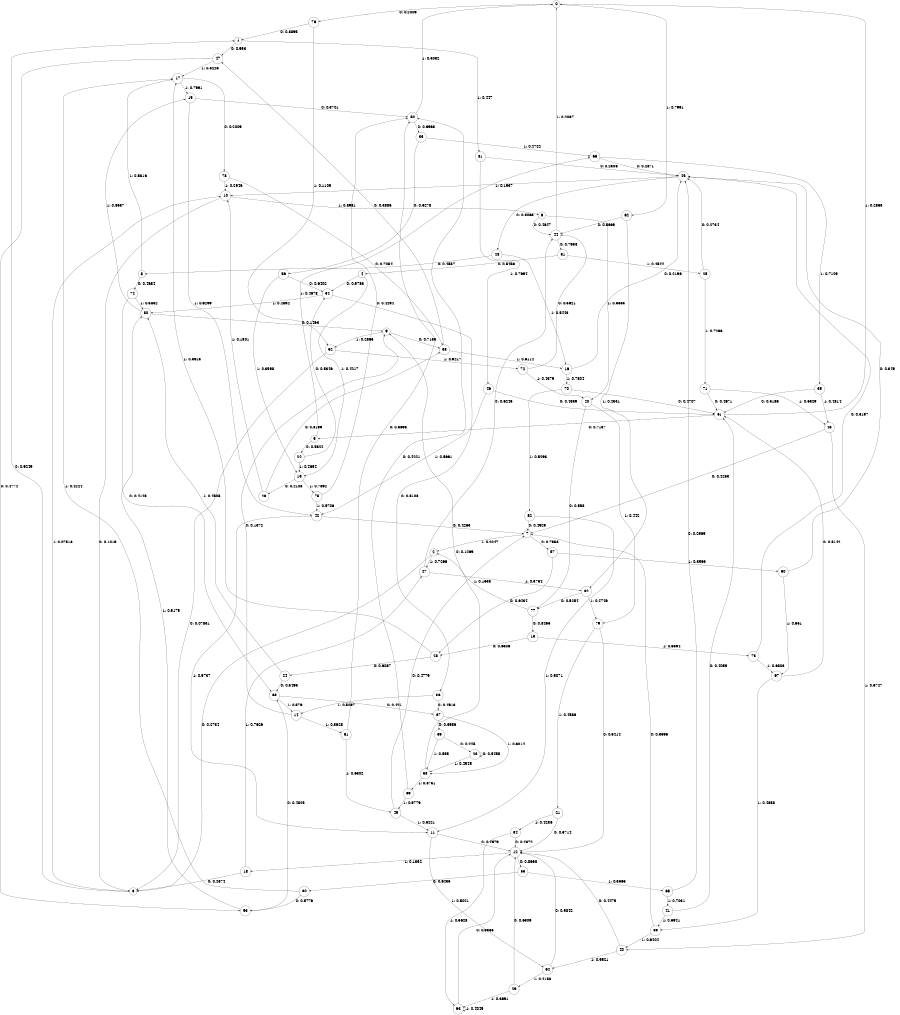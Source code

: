 digraph "ch8concat_phase3_L8" {
size = "6,8.5";
ratio = "fill";
node [shape = circle];
node [fontsize = 24];
edge [fontsize = 24];
0 -> 76 [label = "0: 0.2009   "];
0 -> 62 [label = "1: 0.7991   "];
1 -> 47 [label = "0: 0.553    "];
1 -> 81 [label = "1: 0.447    "];
2 -> 3 [label = "0: 0.2734   "];
2 -> 27 [label = "1: 0.7266   "];
3 -> 1 [label = "0: 0.9249   "];
3 -> 10 [label = "1: 0.07513  "];
4 -> 54 [label = "0: 0.5783   "];
4 -> 19 [label = "1: 0.4217   "];
5 -> 22 [label = "0: 0.5322   "];
5 -> 66 [label = "1: 0.4678   "];
6 -> 44 [label = "0: 0.4647   "];
6 -> 20 [label = "1: 0.5353   "];
7 -> 57 [label = "0: 0.7953   "];
7 -> 2 [label = "1: 0.2047   "];
8 -> 74 [label = "0: 0.4684   "];
8 -> 17 [label = "1: 0.5316   "];
9 -> 38 [label = "0: 0.7135   "];
9 -> 52 [label = "1: 0.2865   "];
10 -> 3 [label = "0: 0.1019   "];
10 -> 6 [label = "1: 0.8981   "];
11 -> 12 [label = "0: 0.4979   "];
11 -> 64 [label = "1: 0.5021   "];
12 -> 55 [label = "0: 0.8668   "];
12 -> 18 [label = "1: 0.1332   "];
13 -> 28 [label = "0: 0.6306   "];
13 -> 73 [label = "1: 0.3694   "];
14 -> 9 [label = "0: 0.1372   "];
14 -> 61 [label = "1: 0.8628   "];
15 -> 50 [label = "0: 0.3701   "];
15 -> 42 [label = "1: 0.6299   "];
16 -> 45 [label = "0: 0.2196   "];
16 -> 70 [label = "1: 0.7804   "];
17 -> 78 [label = "0: 0.2009   "];
17 -> 15 [label = "1: 0.7991   "];
18 -> 3 [label = "0: 0.2374   "];
18 -> 27 [label = "1: 0.7626   "];
19 -> 26 [label = "0: 0.2108   "];
19 -> 75 [label = "1: 0.7892   "];
20 -> 77 [label = "0: 0.558    "];
20 -> 79 [label = "1: 0.442    "];
21 -> 12 [label = "0: 0.5714   "];
21 -> 34 [label = "1: 0.4286   "];
22 -> 54 [label = "0: 0.5346   "];
22 -> 19 [label = "1: 0.4654   "];
23 -> 23 [label = "0: 0.5455   "];
23 -> 58 [label = "1: 0.4545   "];
24 -> 68 [label = "0: 0.5495   "];
24 -> 80 [label = "1: 0.4505   "];
25 -> 45 [label = "0: 0.2734   "];
25 -> 71 [label = "1: 0.7266   "];
26 -> 38 [label = "0: 0.8199   "];
26 -> 10 [label = "1: 0.1801   "];
27 -> 44 [label = "0: 0.6246   "];
27 -> 32 [label = "1: 0.3754   "];
28 -> 24 [label = "0: 0.6087   "];
28 -> 17 [label = "1: 0.3913   "];
29 -> 12 [label = "0: 0.6309   "];
29 -> 63 [label = "1: 0.3691   "];
30 -> 53 [label = "0: 0.5776   "];
30 -> 17 [label = "1: 0.4224   "];
31 -> 4 [label = "0: 0.5456   "];
31 -> 25 [label = "1: 0.4544   "];
32 -> 77 [label = "0: 0.5254   "];
32 -> 79 [label = "1: 0.4746   "];
33 -> 56 [label = "0: 0.5278   "];
33 -> 66 [label = "1: 0.4722   "];
34 -> 12 [label = "0: 0.4372   "];
34 -> 63 [label = "1: 0.5628   "];
35 -> 51 [label = "0: 0.5186   "];
35 -> 43 [label = "1: 0.4814   "];
36 -> 37 [label = "0: 0.4913   "];
36 -> 14 [label = "1: 0.5087   "];
37 -> 39 [label = "0: 0.3986   "];
37 -> 58 [label = "1: 0.6014   "];
38 -> 47 [label = "0: 0.3886   "];
38 -> 16 [label = "1: 0.6114   "];
39 -> 23 [label = "0: 0.445    "];
39 -> 58 [label = "1: 0.555    "];
40 -> 12 [label = "0: 0.4479   "];
40 -> 64 [label = "1: 0.5521   "];
41 -> 51 [label = "0: 0.4059   "];
41 -> 59 [label = "1: 0.5941   "];
42 -> 7 [label = "0: 0.4263   "];
42 -> 11 [label = "1: 0.5737   "];
43 -> 7 [label = "0: 0.4253   "];
43 -> 40 [label = "1: 0.5747   "];
44 -> 31 [label = "0: 0.7933   "];
44 -> 0 [label = "1: 0.2067   "];
45 -> 48 [label = "0: 0.8063   "];
45 -> 10 [label = "1: 0.1937   "];
46 -> 51 [label = "0: 0.4339   "];
46 -> 42 [label = "1: 0.5661   "];
47 -> 53 [label = "0: 0.4774   "];
47 -> 17 [label = "1: 0.5226   "];
48 -> 8 [label = "0: 0.4557   "];
48 -> 16 [label = "1: 0.5443   "];
49 -> 7 [label = "0: 0.4779   "];
49 -> 11 [label = "1: 0.5221   "];
50 -> 33 [label = "0: 0.6968   "];
50 -> 0 [label = "1: 0.3032   "];
51 -> 5 [label = "0: 0.7137   "];
51 -> 0 [label = "1: 0.2863   "];
52 -> 3 [label = "0: 0.07831  "];
52 -> 72 [label = "1: 0.9217   "];
53 -> 68 [label = "0: 0.4825   "];
53 -> 80 [label = "1: 0.5175   "];
54 -> 36 [label = "0: 0.5108   "];
54 -> 80 [label = "1: 0.4892   "];
55 -> 30 [label = "0: 0.6435   "];
55 -> 65 [label = "1: 0.3565   "];
56 -> 54 [label = "0: 0.6402   "];
56 -> 19 [label = "1: 0.3598   "];
57 -> 28 [label = "0: 0.6434   "];
57 -> 60 [label = "1: 0.3566   "];
58 -> 9 [label = "0: 0.1269   "];
58 -> 69 [label = "1: 0.8731   "];
59 -> 7 [label = "0: 0.3596   "];
59 -> 40 [label = "1: 0.6404   "];
60 -> 45 [label = "0: 0.349    "];
60 -> 67 [label = "1: 0.651    "];
61 -> 50 [label = "0: 0.3698   "];
61 -> 49 [label = "1: 0.6302   "];
62 -> 44 [label = "0: 0.5669   "];
62 -> 32 [label = "1: 0.4331   "];
63 -> 12 [label = "0: 0.5955   "];
63 -> 63 [label = "1: 0.4045   "];
64 -> 12 [label = "0: 0.5842   "];
64 -> 29 [label = "1: 0.4158   "];
65 -> 45 [label = "0: 0.2969   "];
65 -> 41 [label = "1: 0.7031   "];
66 -> 45 [label = "0: 0.2871   "];
66 -> 35 [label = "1: 0.7129   "];
67 -> 51 [label = "0: 0.5142   "];
67 -> 59 [label = "1: 0.4858   "];
68 -> 37 [label = "0: 0.421    "];
68 -> 14 [label = "1: 0.579    "];
69 -> 50 [label = "0: 0.4221   "];
69 -> 49 [label = "1: 0.5779   "];
70 -> 51 [label = "0: 0.4707   "];
70 -> 82 [label = "1: 0.5293   "];
71 -> 51 [label = "0: 0.4671   "];
71 -> 43 [label = "1: 0.5329   "];
72 -> 44 [label = "0: 0.5621   "];
72 -> 20 [label = "1: 0.4379   "];
73 -> 45 [label = "0: 0.3197   "];
73 -> 67 [label = "1: 0.6803   "];
74 -> 68 [label = "0: 0.4148   "];
74 -> 80 [label = "1: 0.5852   "];
75 -> 50 [label = "0: 0.4294   "];
75 -> 42 [label = "1: 0.5706   "];
76 -> 1 [label = "0: 0.8895   "];
76 -> 52 [label = "1: 0.1105   "];
77 -> 13 [label = "0: 0.8465   "];
77 -> 2 [label = "1: 0.1535   "];
78 -> 38 [label = "0: 0.7054   "];
78 -> 10 [label = "1: 0.2946   "];
79 -> 12 [label = "0: 0.5414   "];
79 -> 21 [label = "1: 0.4586   "];
80 -> 9 [label = "0: 0.1463   "];
80 -> 15 [label = "1: 0.8537   "];
81 -> 45 [label = "0: 0.2306   "];
81 -> 46 [label = "1: 0.7694   "];
82 -> 7 [label = "0: 0.4929   "];
82 -> 11 [label = "1: 0.5071   "];
}